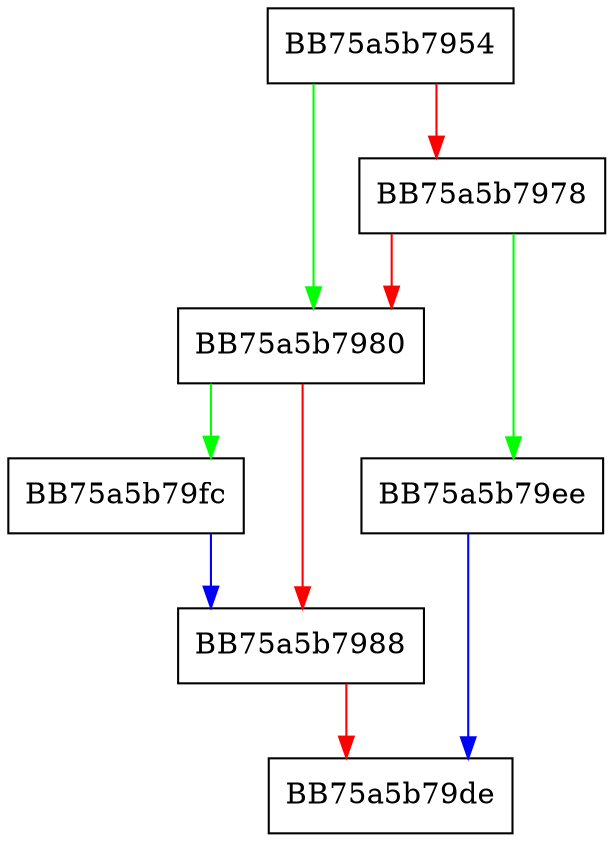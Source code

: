 digraph msil_get_stack_isum3_hi {
  node [shape="box"];
  graph [splines=ortho];
  BB75a5b7954 -> BB75a5b7980 [color="green"];
  BB75a5b7954 -> BB75a5b7978 [color="red"];
  BB75a5b7978 -> BB75a5b79ee [color="green"];
  BB75a5b7978 -> BB75a5b7980 [color="red"];
  BB75a5b7980 -> BB75a5b79fc [color="green"];
  BB75a5b7980 -> BB75a5b7988 [color="red"];
  BB75a5b7988 -> BB75a5b79de [color="red"];
  BB75a5b79ee -> BB75a5b79de [color="blue"];
  BB75a5b79fc -> BB75a5b7988 [color="blue"];
}